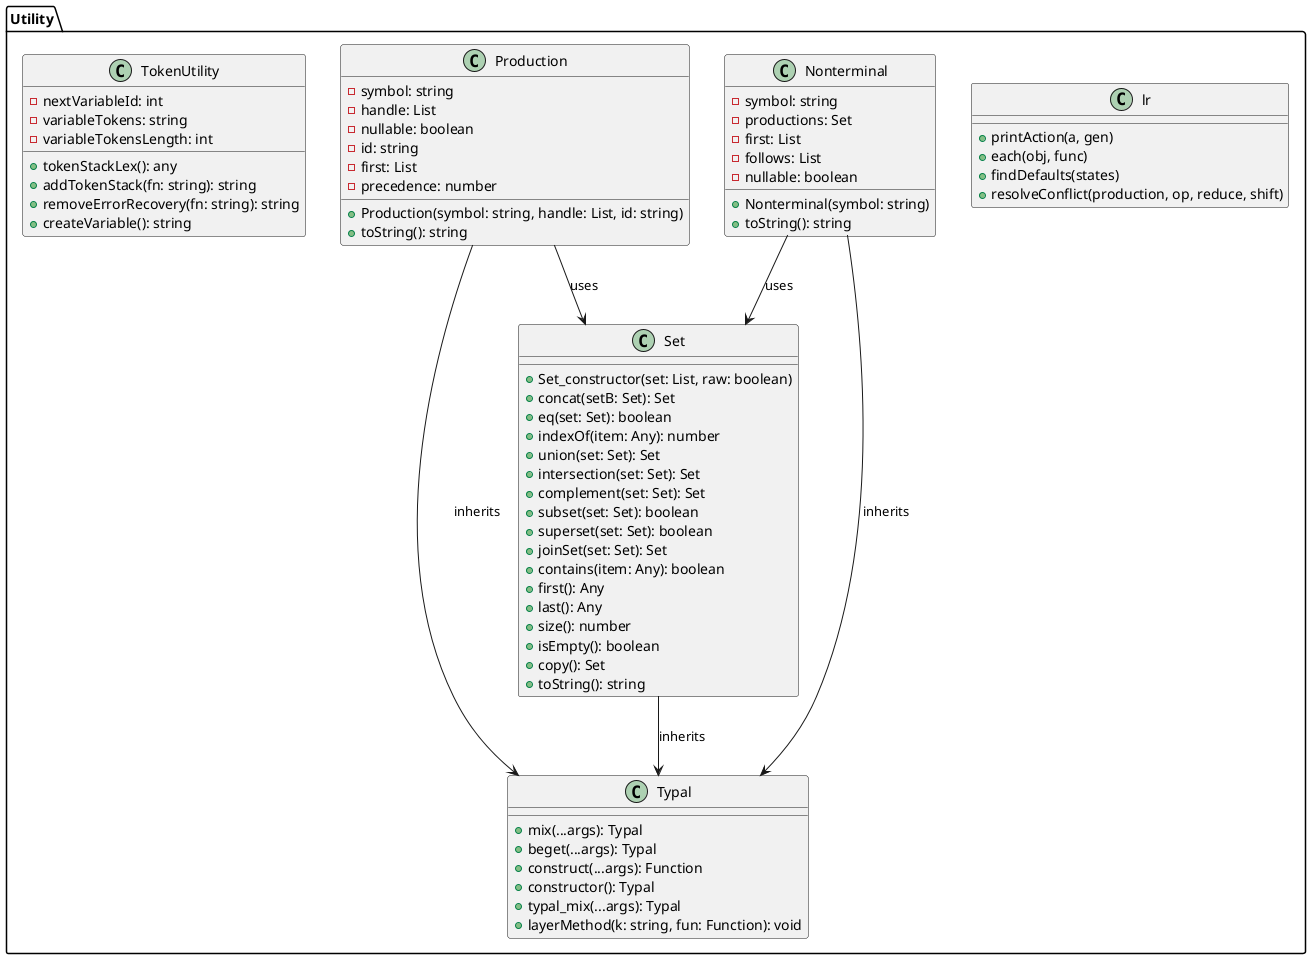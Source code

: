 @startuml
package "Utility"{
' Define classes for the functions
class "lr" {
 + printAction(a, gen)
  + each(obj, func)
   + findDefaults(states)
    + resolveConflict(production, op, reduce, shift)
}
 
' Define the Nonterminal class
class Nonterminal {
  - symbol: string
  - productions: Set
  - first: List
  - follows: List
  - nullable: boolean
  + Nonterminal(symbol: string)
  + toString(): string
}

' Define the Production class
class Production {
  - symbol: string
  - handle: List
  - nullable: boolean
  - id: string
  - first: List
  - precedence: number
  + Production(symbol: string, handle: List, id: string)
  + toString(): string
}

' Define the Set class
class Set {

  + Set_constructor(set: List, raw: boolean)
  + concat(setB: Set): Set
  + eq(set: Set): boolean
  + indexOf(item: Any): number
  + union(set: Set): Set
  + intersection(set: Set): Set
  + complement(set: Set): Set
  + subset(set: Set): boolean
  + superset(set: Set): boolean
  + joinSet(set: Set): Set
  + contains(item: Any): boolean
  + first(): Any
  + last(): Any
  + size(): number
  + isEmpty(): boolean
  + copy(): Set
  + toString(): string
}

' Define the main class for lexing and token manipulation
class TokenUtility{
  - nextVariableId: int
  - variableTokens: string
  - variableTokensLength: int

  + tokenStackLex(): any
  + addTokenStack(fn: string): string
  + removeErrorRecovery(fn: string): string
  + createVariable(): string
}

' Define the Typal class with its core methods
class Typal {
  + mix(...args): Typal
  + beget(...args): Typal
  + construct(...args): Function
  + constructor(): Typal
    + typal_mix(...args): Typal
  + layerMethod(k: string, fun: Function): void

}


}




' Define relationships for the Set class
Set --> Typal : inherits


' Define relationships for the Production class
Production --> Set : uses
Production --> Typal : inherits



' Define relationships for the Nonterminal class
Nonterminal --> Set : uses
Nonterminal --> Typal : inherits



@enduml

